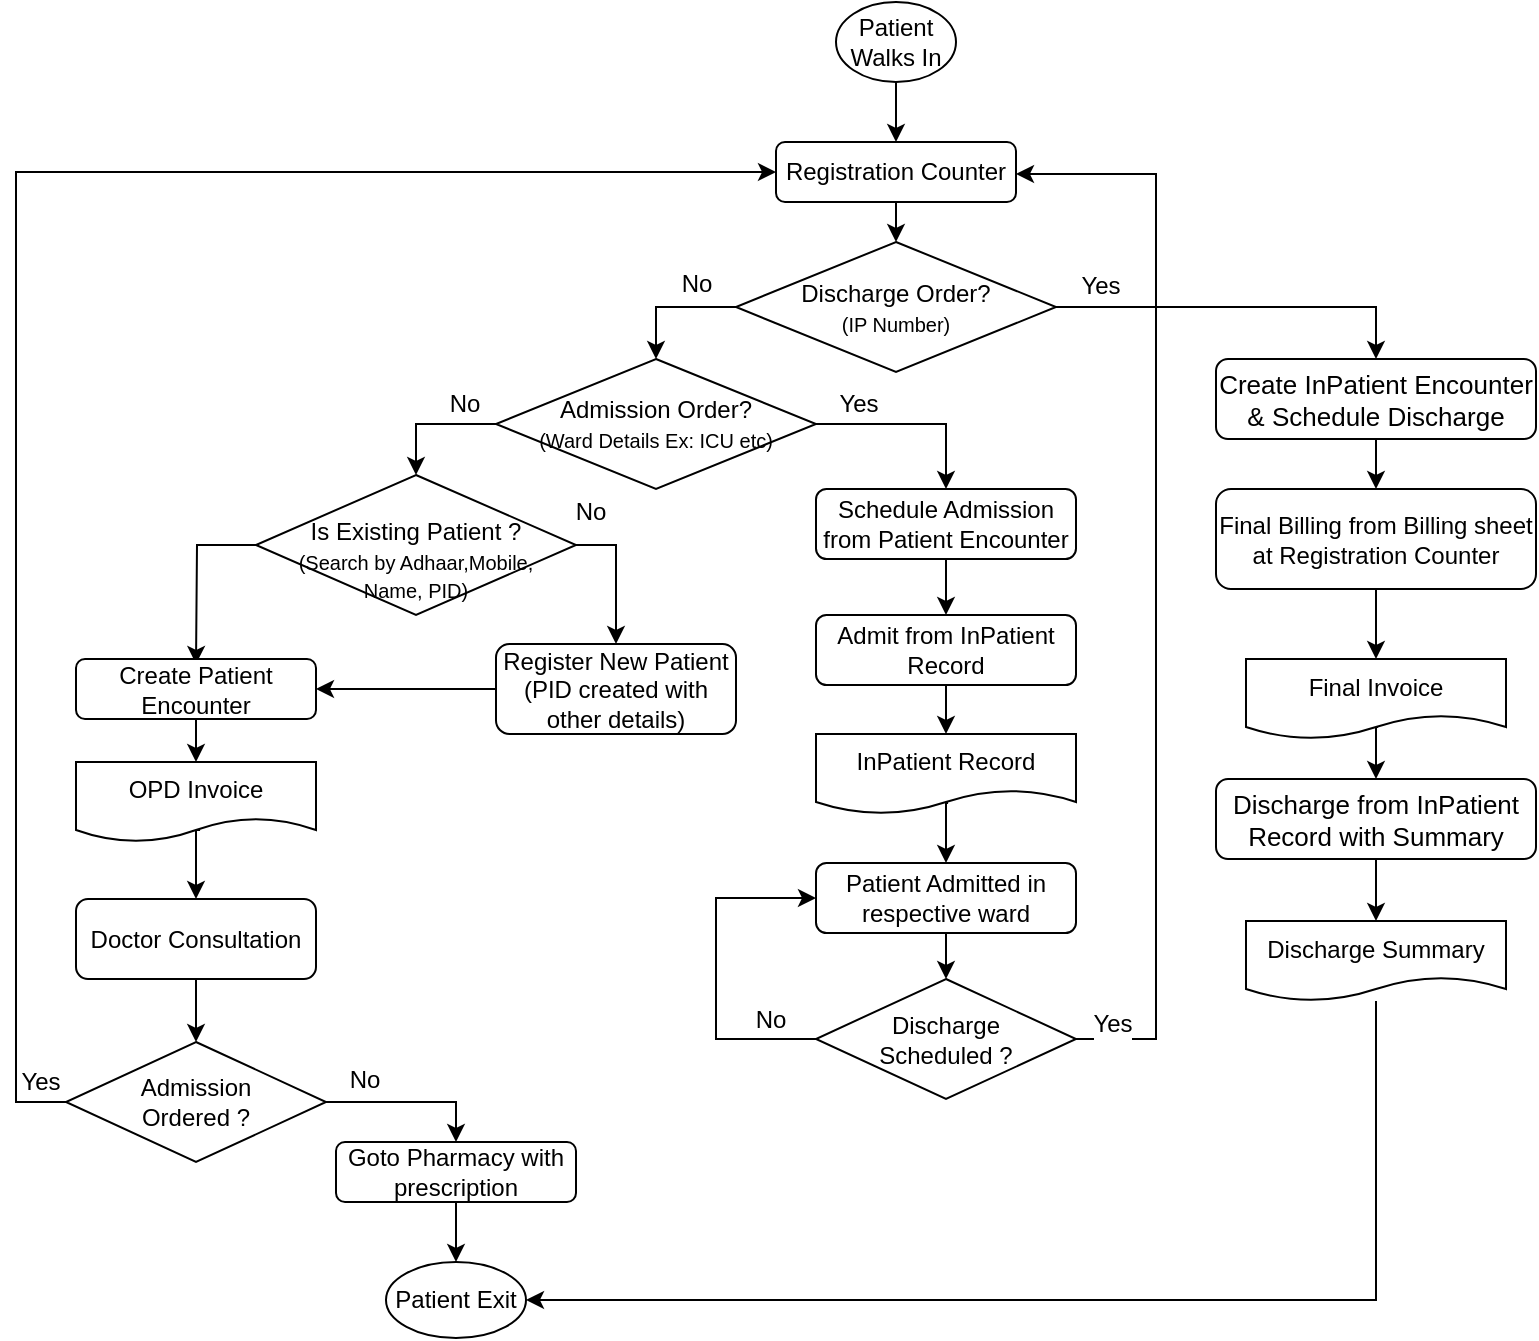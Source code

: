 <mxfile version="13.5.3" type="github">
  <diagram id="zhktbUTJ-xe0_NIlt0AP" name="Page-1">
    <mxGraphModel dx="1358" dy="774" grid="1" gridSize="10" guides="1" tooltips="1" connect="1" arrows="1" fold="1" page="1" pageScale="1" pageWidth="850" pageHeight="1100" math="0" shadow="0">
      <root>
        <mxCell id="0" />
        <mxCell id="1" parent="0" />
        <mxCell id="rtASI6w7ON3c2O2H3D7b-29" style="edgeStyle=orthogonalEdgeStyle;rounded=0;orthogonalLoop=1;jettySize=auto;html=1;exitX=0.5;exitY=1;exitDx=0;exitDy=0;entryX=0.5;entryY=0;entryDx=0;entryDy=0;fontSize=12;" edge="1" parent="1" source="fQDFI9WNEDM8acq_0uCt-1" target="TkK533PQzBmlbEGzrgbe-3">
          <mxGeometry relative="1" as="geometry" />
        </mxCell>
        <mxCell id="fQDFI9WNEDM8acq_0uCt-1" value="Patient&lt;br&gt;Walks In" style="ellipse;whiteSpace=wrap;html=1;" parent="1" vertex="1">
          <mxGeometry x="460" y="10" width="60" height="40" as="geometry" />
        </mxCell>
        <mxCell id="rtASI6w7ON3c2O2H3D7b-14" style="edgeStyle=orthogonalEdgeStyle;rounded=0;orthogonalLoop=1;jettySize=auto;html=1;exitX=1;exitY=0.5;exitDx=0;exitDy=0;entryX=0.5;entryY=0;entryDx=0;entryDy=0;fontSize=12;" edge="1" parent="1" source="fQDFI9WNEDM8acq_0uCt-5" target="TkK533PQzBmlbEGzrgbe-5">
          <mxGeometry relative="1" as="geometry" />
        </mxCell>
        <mxCell id="rtASI6w7ON3c2O2H3D7b-15" value="No" style="edgeLabel;html=1;align=center;verticalAlign=middle;resizable=0;points=[];fontSize=12;" vertex="1" connectable="0" parent="rtASI6w7ON3c2O2H3D7b-14">
          <mxGeometry x="-0.347" y="-9" relative="1" as="geometry">
            <mxPoint x="-4" y="-19" as="offset" />
          </mxGeometry>
        </mxCell>
        <mxCell id="rtASI6w7ON3c2O2H3D7b-51" style="edgeStyle=orthogonalEdgeStyle;rounded=0;orthogonalLoop=1;jettySize=auto;html=1;exitX=0;exitY=0.5;exitDx=0;exitDy=0;fontSize=12;" edge="1" parent="1" source="fQDFI9WNEDM8acq_0uCt-5">
          <mxGeometry relative="1" as="geometry">
            <mxPoint x="140" y="341" as="targetPoint" />
          </mxGeometry>
        </mxCell>
        <mxCell id="fQDFI9WNEDM8acq_0uCt-5" value="&lt;br&gt;Is Existing Patient ?&lt;br&gt;&lt;font style=&quot;font-size: 10px&quot;&gt;(Search by Adhaar,Mobile,&lt;br&gt;Name, PID)&lt;/font&gt;" style="rhombus;whiteSpace=wrap;html=1;" parent="1" vertex="1">
          <mxGeometry x="170" y="246.5" width="160" height="70" as="geometry" />
        </mxCell>
        <mxCell id="fQDFI9WNEDM8acq_0uCt-14" style="edgeStyle=orthogonalEdgeStyle;rounded=0;orthogonalLoop=1;jettySize=auto;html=1;entryX=1;entryY=0.5;entryDx=0;entryDy=0;fontSize=12;exitX=0;exitY=0.5;exitDx=0;exitDy=0;" parent="1" edge="1" target="TkK533PQzBmlbEGzrgbe-4" source="TkK533PQzBmlbEGzrgbe-5">
          <mxGeometry relative="1" as="geometry">
            <mxPoint x="600" y="419" as="sourcePoint" />
            <mxPoint x="330" y="419" as="targetPoint" />
          </mxGeometry>
        </mxCell>
        <mxCell id="rtASI6w7ON3c2O2H3D7b-2" value="" style="edgeStyle=orthogonalEdgeStyle;rounded=0;orthogonalLoop=1;jettySize=auto;html=1;fontSize=12;exitX=0.517;exitY=0.85;exitDx=0;exitDy=0;exitPerimeter=0;entryX=0.5;entryY=0;entryDx=0;entryDy=0;" edge="1" parent="1" source="TkK533PQzBmlbEGzrgbe-1" target="rtASI6w7ON3c2O2H3D7b-1">
          <mxGeometry relative="1" as="geometry" />
        </mxCell>
        <mxCell id="TkK533PQzBmlbEGzrgbe-1" value="OPD Invoice" style="shape=document;whiteSpace=wrap;html=1;boundedLbl=1;fontSize=12;" parent="1" vertex="1">
          <mxGeometry x="80" y="390" width="120" height="40" as="geometry" />
        </mxCell>
        <mxCell id="rtASI6w7ON3c2O2H3D7b-28" value="No" style="edgeStyle=orthogonalEdgeStyle;rounded=0;orthogonalLoop=1;jettySize=auto;html=1;exitX=0;exitY=0.5;exitDx=0;exitDy=0;entryX=0.5;entryY=0;entryDx=0;entryDy=0;fontSize=12;" edge="1" parent="1" source="rtASI6w7ON3c2O2H3D7b-52" target="rtASI6w7ON3c2O2H3D7b-11">
          <mxGeometry x="-0.394" y="-12" relative="1" as="geometry">
            <mxPoint as="offset" />
          </mxGeometry>
        </mxCell>
        <mxCell id="rtASI6w7ON3c2O2H3D7b-53" style="edgeStyle=orthogonalEdgeStyle;rounded=0;orthogonalLoop=1;jettySize=auto;html=1;exitX=0.5;exitY=1;exitDx=0;exitDy=0;entryX=0.5;entryY=0;entryDx=0;entryDy=0;fontSize=12;" edge="1" parent="1" source="TkK533PQzBmlbEGzrgbe-3" target="rtASI6w7ON3c2O2H3D7b-52">
          <mxGeometry relative="1" as="geometry" />
        </mxCell>
        <mxCell id="TkK533PQzBmlbEGzrgbe-3" value="&lt;span&gt;Registration Counter&lt;/span&gt;" style="rounded=1;whiteSpace=wrap;html=1;fontSize=12;" parent="1" vertex="1">
          <mxGeometry x="430" y="80" width="120" height="30" as="geometry" />
        </mxCell>
        <mxCell id="rtASI6w7ON3c2O2H3D7b-59" style="edgeStyle=orthogonalEdgeStyle;rounded=0;orthogonalLoop=1;jettySize=auto;html=1;exitX=0.5;exitY=1;exitDx=0;exitDy=0;entryX=0.5;entryY=0;entryDx=0;entryDy=0;fontSize=12;" edge="1" parent="1" source="TkK533PQzBmlbEGzrgbe-4" target="TkK533PQzBmlbEGzrgbe-1">
          <mxGeometry relative="1" as="geometry" />
        </mxCell>
        <mxCell id="TkK533PQzBmlbEGzrgbe-4" value="Create Patient Encounter" style="rounded=1;whiteSpace=wrap;html=1;fontSize=12;" parent="1" vertex="1">
          <mxGeometry x="80" y="338.5" width="120" height="30" as="geometry" />
        </mxCell>
        <mxCell id="TkK533PQzBmlbEGzrgbe-5" value="Register New Patient&lt;br&gt;(PID created with other details)" style="rounded=1;whiteSpace=wrap;html=1;fontSize=12;" parent="1" vertex="1">
          <mxGeometry x="290" y="331" width="120" height="45" as="geometry" />
        </mxCell>
        <mxCell id="rtASI6w7ON3c2O2H3D7b-7" style="edgeStyle=orthogonalEdgeStyle;rounded=0;orthogonalLoop=1;jettySize=auto;html=1;exitX=0.5;exitY=1;exitDx=0;exitDy=0;entryX=0.5;entryY=0;entryDx=0;entryDy=0;fontSize=12;" edge="1" parent="1" source="rtASI6w7ON3c2O2H3D7b-1" target="rtASI6w7ON3c2O2H3D7b-6">
          <mxGeometry relative="1" as="geometry" />
        </mxCell>
        <mxCell id="rtASI6w7ON3c2O2H3D7b-1" value="Doctor Consultation" style="rounded=1;whiteSpace=wrap;html=1;fontSize=12;" vertex="1" parent="1">
          <mxGeometry x="80" y="458.5" width="120" height="40" as="geometry" />
        </mxCell>
        <mxCell id="rtASI6w7ON3c2O2H3D7b-3" value="Patient Exit" style="ellipse;whiteSpace=wrap;html=1;fontSize=12;" vertex="1" parent="1">
          <mxGeometry x="235" y="640" width="70" height="38" as="geometry" />
        </mxCell>
        <mxCell id="rtASI6w7ON3c2O2H3D7b-17" value="" style="edgeStyle=orthogonalEdgeStyle;rounded=0;orthogonalLoop=1;jettySize=auto;html=1;fontSize=12;" edge="1" parent="1" source="rtASI6w7ON3c2O2H3D7b-4" target="rtASI6w7ON3c2O2H3D7b-3">
          <mxGeometry relative="1" as="geometry" />
        </mxCell>
        <mxCell id="rtASI6w7ON3c2O2H3D7b-4" value="Goto Pharmacy with prescription" style="rounded=1;whiteSpace=wrap;html=1;fontSize=12;" vertex="1" parent="1">
          <mxGeometry x="210" y="580" width="120" height="30" as="geometry" />
        </mxCell>
        <mxCell id="rtASI6w7ON3c2O2H3D7b-8" style="edgeStyle=orthogonalEdgeStyle;rounded=0;orthogonalLoop=1;jettySize=auto;html=1;entryX=0.5;entryY=0;entryDx=0;entryDy=0;fontSize=12;" edge="1" parent="1" source="rtASI6w7ON3c2O2H3D7b-6" target="rtASI6w7ON3c2O2H3D7b-4">
          <mxGeometry relative="1" as="geometry">
            <mxPoint x="400" y="667" as="targetPoint" />
          </mxGeometry>
        </mxCell>
        <mxCell id="rtASI6w7ON3c2O2H3D7b-18" value="No" style="edgeLabel;html=1;align=center;verticalAlign=middle;resizable=0;points=[];fontSize=12;" vertex="1" connectable="0" parent="rtASI6w7ON3c2O2H3D7b-8">
          <mxGeometry x="-0.654" relative="1" as="geometry">
            <mxPoint x="4" y="-11" as="offset" />
          </mxGeometry>
        </mxCell>
        <mxCell id="rtASI6w7ON3c2O2H3D7b-16" style="edgeStyle=orthogonalEdgeStyle;rounded=0;orthogonalLoop=1;jettySize=auto;html=1;exitX=0;exitY=0.5;exitDx=0;exitDy=0;entryX=0;entryY=0.5;entryDx=0;entryDy=0;fontSize=12;" edge="1" parent="1" source="rtASI6w7ON3c2O2H3D7b-6" target="TkK533PQzBmlbEGzrgbe-3">
          <mxGeometry relative="1" as="geometry">
            <Array as="points">
              <mxPoint x="50" y="560" />
              <mxPoint x="50" y="95" />
            </Array>
          </mxGeometry>
        </mxCell>
        <mxCell id="rtASI6w7ON3c2O2H3D7b-19" value="Yes" style="edgeLabel;html=1;align=center;verticalAlign=middle;resizable=0;points=[];fontSize=12;" vertex="1" connectable="0" parent="rtASI6w7ON3c2O2H3D7b-16">
          <mxGeometry x="-0.917" y="1" relative="1" as="geometry">
            <mxPoint x="13" y="0.5" as="offset" />
          </mxGeometry>
        </mxCell>
        <mxCell id="rtASI6w7ON3c2O2H3D7b-6" value="Admission &lt;br&gt;Ordered ?" style="rhombus;whiteSpace=wrap;html=1;" vertex="1" parent="1">
          <mxGeometry x="75" y="530" width="130" height="60" as="geometry" />
        </mxCell>
        <mxCell id="rtASI6w7ON3c2O2H3D7b-12" style="edgeStyle=orthogonalEdgeStyle;rounded=0;orthogonalLoop=1;jettySize=auto;html=1;exitX=0;exitY=0.5;exitDx=0;exitDy=0;entryX=0.5;entryY=0;entryDx=0;entryDy=0;fontSize=12;" edge="1" parent="1" source="rtASI6w7ON3c2O2H3D7b-11" target="fQDFI9WNEDM8acq_0uCt-5">
          <mxGeometry relative="1" as="geometry">
            <mxPoint x="290" y="221" as="sourcePoint" />
          </mxGeometry>
        </mxCell>
        <mxCell id="rtASI6w7ON3c2O2H3D7b-13" value="No" style="edgeLabel;html=1;align=center;verticalAlign=middle;resizable=0;points=[];fontSize=12;" vertex="1" connectable="0" parent="rtASI6w7ON3c2O2H3D7b-12">
          <mxGeometry x="-0.675" y="2" relative="1" as="geometry">
            <mxPoint x="-6" y="-12.5" as="offset" />
          </mxGeometry>
        </mxCell>
        <mxCell id="rtASI6w7ON3c2O2H3D7b-22" style="edgeStyle=orthogonalEdgeStyle;rounded=0;orthogonalLoop=1;jettySize=auto;html=1;entryX=0.5;entryY=0;entryDx=0;entryDy=0;fontSize=12;exitX=1;exitY=0.5;exitDx=0;exitDy=0;" edge="1" parent="1" source="rtASI6w7ON3c2O2H3D7b-11" target="rtASI6w7ON3c2O2H3D7b-20">
          <mxGeometry relative="1" as="geometry">
            <mxPoint x="450" y="221" as="sourcePoint" />
          </mxGeometry>
        </mxCell>
        <mxCell id="rtASI6w7ON3c2O2H3D7b-25" value="Yes" style="edgeLabel;html=1;align=center;verticalAlign=middle;resizable=0;points=[];fontSize=12;" vertex="1" connectable="0" parent="rtASI6w7ON3c2O2H3D7b-22">
          <mxGeometry x="-0.435" y="1" relative="1" as="geometry">
            <mxPoint x="-7" y="-9" as="offset" />
          </mxGeometry>
        </mxCell>
        <mxCell id="rtASI6w7ON3c2O2H3D7b-11" value="Admission Order?&lt;br&gt;&lt;font style=&quot;font-size: 10px&quot;&gt;(Ward Details Ex: ICU etc)&lt;/font&gt;" style="rhombus;whiteSpace=wrap;html=1;" vertex="1" parent="1">
          <mxGeometry x="290" y="188.5" width="160" height="65" as="geometry" />
        </mxCell>
        <mxCell id="rtASI6w7ON3c2O2H3D7b-23" style="edgeStyle=orthogonalEdgeStyle;rounded=0;orthogonalLoop=1;jettySize=auto;html=1;exitX=0.5;exitY=1;exitDx=0;exitDy=0;entryX=0.5;entryY=0;entryDx=0;entryDy=0;fontSize=12;" edge="1" parent="1" source="rtASI6w7ON3c2O2H3D7b-20" target="rtASI6w7ON3c2O2H3D7b-21">
          <mxGeometry relative="1" as="geometry" />
        </mxCell>
        <mxCell id="rtASI6w7ON3c2O2H3D7b-20" value="Schedule Admission from Patient Encounter" style="rounded=1;whiteSpace=wrap;html=1;fontSize=12;" vertex="1" parent="1">
          <mxGeometry x="450" y="253.5" width="130" height="35" as="geometry" />
        </mxCell>
        <mxCell id="rtASI6w7ON3c2O2H3D7b-21" value="Admit from InPatient Record" style="rounded=1;whiteSpace=wrap;html=1;fontSize=12;" vertex="1" parent="1">
          <mxGeometry x="450" y="316.5" width="130" height="35" as="geometry" />
        </mxCell>
        <mxCell id="rtASI6w7ON3c2O2H3D7b-39" style="edgeStyle=orthogonalEdgeStyle;rounded=0;orthogonalLoop=1;jettySize=auto;html=1;exitX=0.5;exitY=1;exitDx=0;exitDy=0;entryX=0.5;entryY=0;entryDx=0;entryDy=0;fontSize=12;" edge="1" parent="1" source="rtASI6w7ON3c2O2H3D7b-30" target="rtASI6w7ON3c2O2H3D7b-32">
          <mxGeometry relative="1" as="geometry" />
        </mxCell>
        <mxCell id="rtASI6w7ON3c2O2H3D7b-30" value="Patient Admitted in respective ward" style="rounded=1;whiteSpace=wrap;html=1;fontSize=12;" vertex="1" parent="1">
          <mxGeometry x="450" y="440.5" width="130" height="35" as="geometry" />
        </mxCell>
        <mxCell id="rtASI6w7ON3c2O2H3D7b-35" style="edgeStyle=orthogonalEdgeStyle;rounded=0;orthogonalLoop=1;jettySize=auto;html=1;exitX=0;exitY=0.5;exitDx=0;exitDy=0;entryX=0;entryY=0.5;entryDx=0;entryDy=0;fontSize=12;" edge="1" parent="1" source="rtASI6w7ON3c2O2H3D7b-32" target="rtASI6w7ON3c2O2H3D7b-30">
          <mxGeometry relative="1" as="geometry">
            <Array as="points">
              <mxPoint x="400" y="528.5" />
              <mxPoint x="400" y="458.5" />
            </Array>
          </mxGeometry>
        </mxCell>
        <mxCell id="rtASI6w7ON3c2O2H3D7b-36" value="No" style="edgeLabel;html=1;align=center;verticalAlign=middle;resizable=0;points=[];fontSize=12;" vertex="1" connectable="0" parent="rtASI6w7ON3c2O2H3D7b-35">
          <mxGeometry x="-0.848" y="2" relative="1" as="geometry">
            <mxPoint x="-10" y="-12" as="offset" />
          </mxGeometry>
        </mxCell>
        <mxCell id="rtASI6w7ON3c2O2H3D7b-56" value="Yes" style="edgeStyle=orthogonalEdgeStyle;rounded=0;orthogonalLoop=1;jettySize=auto;html=1;fontSize=12;exitX=1;exitY=0.5;exitDx=0;exitDy=0;" edge="1" parent="1" source="rtASI6w7ON3c2O2H3D7b-32" target="TkK533PQzBmlbEGzrgbe-3">
          <mxGeometry x="-0.935" y="9" relative="1" as="geometry">
            <mxPoint x="730" y="610" as="sourcePoint" />
            <mxPoint x="550" y="96" as="targetPoint" />
            <Array as="points">
              <mxPoint x="620" y="529" />
              <mxPoint x="620" y="96" />
            </Array>
            <mxPoint y="1" as="offset" />
          </mxGeometry>
        </mxCell>
        <mxCell id="rtASI6w7ON3c2O2H3D7b-32" value="Discharge &lt;br&gt;Scheduled&amp;nbsp;?" style="rhombus;whiteSpace=wrap;html=1;" vertex="1" parent="1">
          <mxGeometry x="450" y="498.5" width="130" height="60" as="geometry" />
        </mxCell>
        <mxCell id="rtASI6w7ON3c2O2H3D7b-47" value="" style="edgeStyle=orthogonalEdgeStyle;rounded=0;orthogonalLoop=1;jettySize=auto;html=1;fontSize=12;exitX=0.508;exitY=0.863;exitDx=0;exitDy=0;exitPerimeter=0;entryX=0.5;entryY=0;entryDx=0;entryDy=0;" edge="1" parent="1" source="rtASI6w7ON3c2O2H3D7b-33" target="rtASI6w7ON3c2O2H3D7b-30">
          <mxGeometry relative="1" as="geometry" />
        </mxCell>
        <mxCell id="rtASI6w7ON3c2O2H3D7b-33" value="InPatient Record" style="shape=document;whiteSpace=wrap;html=1;boundedLbl=1;fontSize=12;" vertex="1" parent="1">
          <mxGeometry x="450" y="376" width="130" height="40" as="geometry" />
        </mxCell>
        <mxCell id="rtASI6w7ON3c2O2H3D7b-34" style="edgeStyle=orthogonalEdgeStyle;rounded=0;orthogonalLoop=1;jettySize=auto;html=1;exitX=0.5;exitY=1;exitDx=0;exitDy=0;entryX=0.5;entryY=0;entryDx=0;entryDy=0;fontSize=12;" edge="1" parent="1" source="rtASI6w7ON3c2O2H3D7b-21" target="rtASI6w7ON3c2O2H3D7b-33">
          <mxGeometry relative="1" as="geometry">
            <mxPoint x="515" y="353.5" as="sourcePoint" />
            <mxPoint x="515" y="473.5" as="targetPoint" />
          </mxGeometry>
        </mxCell>
        <mxCell id="rtASI6w7ON3c2O2H3D7b-42" style="edgeStyle=orthogonalEdgeStyle;rounded=0;orthogonalLoop=1;jettySize=auto;html=1;exitX=0.5;exitY=1;exitDx=0;exitDy=0;entryX=0.5;entryY=0;entryDx=0;entryDy=0;fontSize=12;" edge="1" parent="1" source="rtASI6w7ON3c2O2H3D7b-37" target="rtASI6w7ON3c2O2H3D7b-38">
          <mxGeometry relative="1" as="geometry" />
        </mxCell>
        <mxCell id="rtASI6w7ON3c2O2H3D7b-37" value="Final Billing from Billing sheet at Registration Counter" style="rounded=1;whiteSpace=wrap;html=1;fontSize=12;" vertex="1" parent="1">
          <mxGeometry x="650" y="253.5" width="160" height="50" as="geometry" />
        </mxCell>
        <mxCell id="rtASI6w7ON3c2O2H3D7b-46" value="" style="edgeStyle=orthogonalEdgeStyle;rounded=0;orthogonalLoop=1;jettySize=auto;html=1;fontSize=12;exitX=0.508;exitY=0.85;exitDx=0;exitDy=0;exitPerimeter=0;entryX=0.5;entryY=0;entryDx=0;entryDy=0;" edge="1" parent="1" source="rtASI6w7ON3c2O2H3D7b-38" target="rtASI6w7ON3c2O2H3D7b-44">
          <mxGeometry relative="1" as="geometry">
            <mxPoint x="730" y="408.5" as="targetPoint" />
          </mxGeometry>
        </mxCell>
        <mxCell id="rtASI6w7ON3c2O2H3D7b-38" value="Final Invoice" style="shape=document;whiteSpace=wrap;html=1;boundedLbl=1;fontSize=12;" vertex="1" parent="1">
          <mxGeometry x="665" y="338.5" width="130" height="40" as="geometry" />
        </mxCell>
        <mxCell id="rtASI6w7ON3c2O2H3D7b-45" style="edgeStyle=orthogonalEdgeStyle;rounded=0;orthogonalLoop=1;jettySize=auto;html=1;exitX=0.5;exitY=1;exitDx=0;exitDy=0;entryX=0.5;entryY=0;entryDx=0;entryDy=0;fontSize=12;" edge="1" parent="1" source="rtASI6w7ON3c2O2H3D7b-43" target="rtASI6w7ON3c2O2H3D7b-37">
          <mxGeometry relative="1" as="geometry" />
        </mxCell>
        <mxCell id="rtASI6w7ON3c2O2H3D7b-43" value="&lt;span style=&quot;font-family: &amp;#34;arial&amp;#34; ; font-size: 13px ; text-align: left ; background-color: rgb(255 , 255 , 255)&quot;&gt;Create InPatient Encounter &amp;amp; Schedule Discharge&lt;/span&gt;" style="rounded=1;whiteSpace=wrap;html=1;fontSize=12;" vertex="1" parent="1">
          <mxGeometry x="650" y="188.5" width="160" height="40" as="geometry" />
        </mxCell>
        <mxCell id="rtASI6w7ON3c2O2H3D7b-49" style="edgeStyle=orthogonalEdgeStyle;rounded=0;orthogonalLoop=1;jettySize=auto;html=1;exitX=0.5;exitY=1;exitDx=0;exitDy=0;entryX=0.5;entryY=0;entryDx=0;entryDy=0;fontSize=12;" edge="1" parent="1" source="rtASI6w7ON3c2O2H3D7b-44" target="rtASI6w7ON3c2O2H3D7b-48">
          <mxGeometry relative="1" as="geometry" />
        </mxCell>
        <mxCell id="rtASI6w7ON3c2O2H3D7b-44" value="&lt;span style=&quot;font-family: &amp;#34;arial&amp;#34; ; font-size: 13px ; text-align: left ; background-color: rgb(255 , 255 , 255)&quot;&gt;Discharge from InPatient Record with Summary &lt;/span&gt;" style="rounded=1;whiteSpace=wrap;html=1;fontSize=12;" vertex="1" parent="1">
          <mxGeometry x="650" y="398.5" width="160" height="40" as="geometry" />
        </mxCell>
        <mxCell id="rtASI6w7ON3c2O2H3D7b-62" style="edgeStyle=orthogonalEdgeStyle;rounded=0;orthogonalLoop=1;jettySize=auto;html=1;entryX=1;entryY=0.5;entryDx=0;entryDy=0;fontSize=12;" edge="1" parent="1" source="rtASI6w7ON3c2O2H3D7b-48" target="rtASI6w7ON3c2O2H3D7b-3">
          <mxGeometry relative="1" as="geometry">
            <Array as="points">
              <mxPoint x="730" y="659" />
            </Array>
          </mxGeometry>
        </mxCell>
        <mxCell id="rtASI6w7ON3c2O2H3D7b-48" value="Discharge Summary" style="shape=document;whiteSpace=wrap;html=1;boundedLbl=1;fontSize=12;" vertex="1" parent="1">
          <mxGeometry x="665" y="469.5" width="130" height="40" as="geometry" />
        </mxCell>
        <mxCell id="rtASI6w7ON3c2O2H3D7b-58" style="edgeStyle=orthogonalEdgeStyle;rounded=0;orthogonalLoop=1;jettySize=auto;html=1;exitX=1;exitY=0.5;exitDx=0;exitDy=0;entryX=0.5;entryY=0;entryDx=0;entryDy=0;fontSize=12;" edge="1" parent="1" source="rtASI6w7ON3c2O2H3D7b-52" target="rtASI6w7ON3c2O2H3D7b-43">
          <mxGeometry relative="1" as="geometry" />
        </mxCell>
        <mxCell id="rtASI6w7ON3c2O2H3D7b-63" value="Yes" style="edgeLabel;html=1;align=center;verticalAlign=middle;resizable=0;points=[];fontSize=12;" vertex="1" connectable="0" parent="rtASI6w7ON3c2O2H3D7b-58">
          <mxGeometry x="-0.688" y="1" relative="1" as="geometry">
            <mxPoint x="-7" y="-10" as="offset" />
          </mxGeometry>
        </mxCell>
        <mxCell id="rtASI6w7ON3c2O2H3D7b-52" value="Discharge Order?&lt;br&gt;&lt;font style=&quot;font-size: 10px&quot;&gt;(IP Number)&lt;/font&gt;" style="rhombus;whiteSpace=wrap;html=1;" vertex="1" parent="1">
          <mxGeometry x="410" y="130" width="160" height="65" as="geometry" />
        </mxCell>
      </root>
    </mxGraphModel>
  </diagram>
</mxfile>
